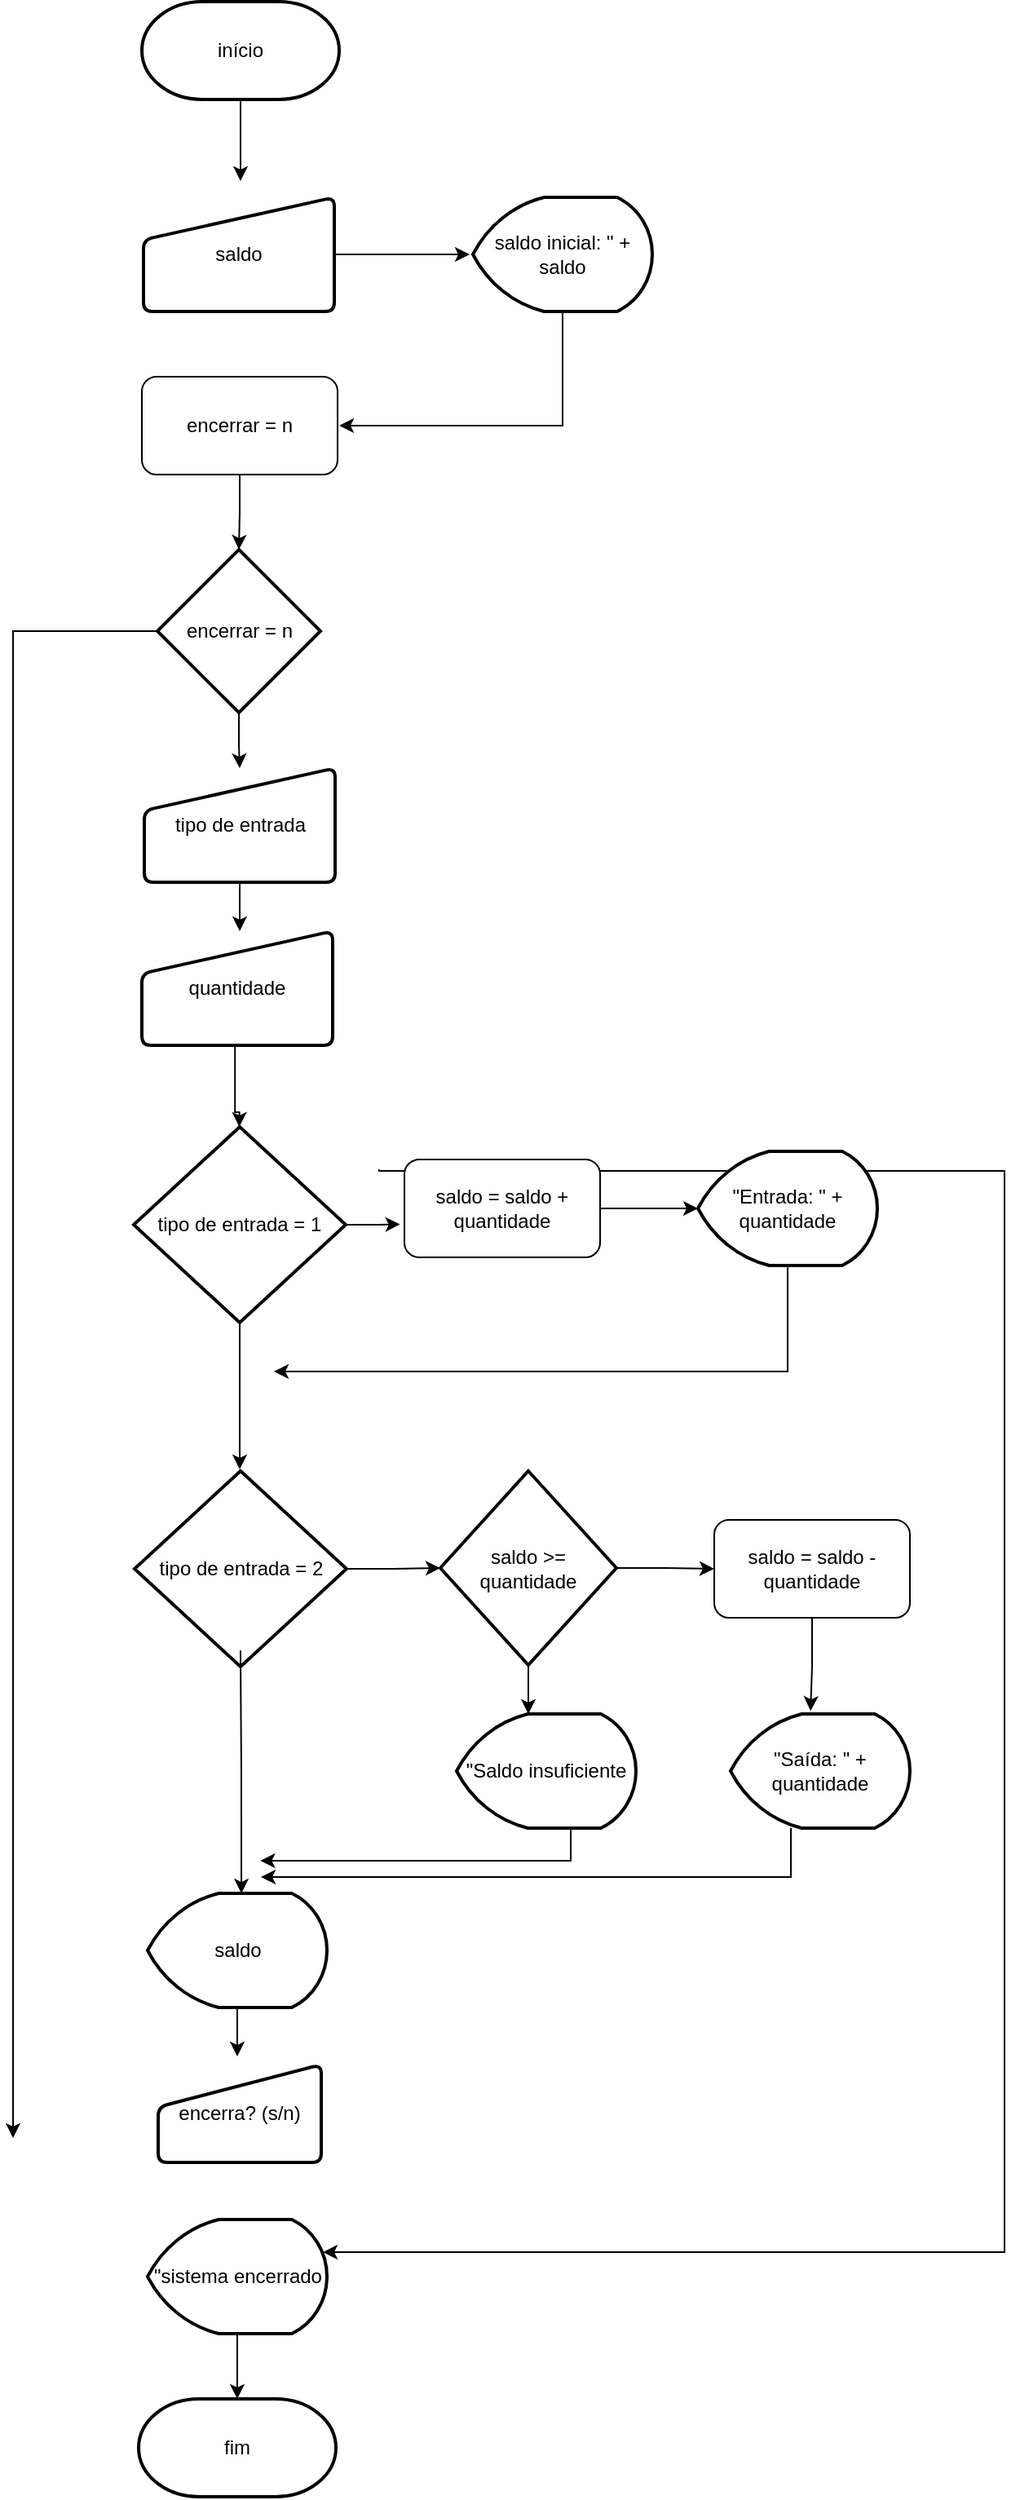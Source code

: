 <mxfile version="21.8.1" type="github">
  <diagram name="Page-1" id="edf60f1a-56cd-e834-aa8a-f176f3a09ee4">
    <mxGraphModel dx="1173" dy="691" grid="1" gridSize="10" guides="1" tooltips="1" connect="1" arrows="1" fold="1" page="1" pageScale="1" pageWidth="1100" pageHeight="850" background="none" math="0" shadow="0">
      <root>
        <mxCell id="0" />
        <mxCell id="1" parent="0" />
        <mxCell id="f7CogiV2m7Ih5-XFVE7t-22" style="edgeStyle=orthogonalEdgeStyle;rounded=0;orthogonalLoop=1;jettySize=auto;html=1;" edge="1" parent="1">
          <mxGeometry relative="1" as="geometry">
            <mxPoint x="120" y="1320" as="targetPoint" />
            <mxPoint x="210" y="396" as="sourcePoint" />
            <Array as="points">
              <mxPoint x="120" y="396" />
            </Array>
          </mxGeometry>
        </mxCell>
        <mxCell id="f7CogiV2m7Ih5-XFVE7t-23" style="edgeStyle=orthogonalEdgeStyle;rounded=0;orthogonalLoop=1;jettySize=auto;html=1;entryX=0.977;entryY=0.286;entryDx=0;entryDy=0;entryPerimeter=0;" edge="1" parent="1" target="f7CogiV2m7Ih5-XFVE7t-44">
          <mxGeometry relative="1" as="geometry">
            <mxPoint x="350" y="1390" as="targetPoint" />
            <mxPoint x="344.5" y="726.0" as="sourcePoint" />
            <Array as="points">
              <mxPoint x="345" y="727" />
              <mxPoint x="728" y="727" />
              <mxPoint x="728" y="1390" />
            </Array>
          </mxGeometry>
        </mxCell>
        <mxCell id="f7CogiV2m7Ih5-XFVE7t-24" style="edgeStyle=orthogonalEdgeStyle;rounded=0;orthogonalLoop=1;jettySize=auto;html=1;entryX=0.5;entryY=0;entryDx=0;entryDy=0;" edge="1" parent="1" source="f7CogiV2m7Ih5-XFVE7t-2" target="f7CogiV2m7Ih5-XFVE7t-9">
          <mxGeometry relative="1" as="geometry" />
        </mxCell>
        <mxCell id="f7CogiV2m7Ih5-XFVE7t-2" value="encerrar = n" style="strokeWidth=2;html=1;shape=mxgraph.flowchart.decision;whiteSpace=wrap;" vertex="1" parent="1">
          <mxGeometry x="208.5" y="346" width="100" height="100" as="geometry" />
        </mxCell>
        <mxCell id="f7CogiV2m7Ih5-XFVE7t-18" style="edgeStyle=orthogonalEdgeStyle;rounded=0;orthogonalLoop=1;jettySize=auto;html=1;" edge="1" parent="1" source="f7CogiV2m7Ih5-XFVE7t-6">
          <mxGeometry relative="1" as="geometry">
            <mxPoint x="400" y="165" as="targetPoint" />
          </mxGeometry>
        </mxCell>
        <mxCell id="f7CogiV2m7Ih5-XFVE7t-6" value="saldo" style="html=1;strokeWidth=2;shape=manualInput;whiteSpace=wrap;rounded=1;size=26;arcSize=11;" vertex="1" parent="1">
          <mxGeometry x="200" y="130" width="117" height="70" as="geometry" />
        </mxCell>
        <mxCell id="f7CogiV2m7Ih5-XFVE7t-19" style="edgeStyle=orthogonalEdgeStyle;rounded=0;orthogonalLoop=1;jettySize=auto;html=1;" edge="1" parent="1" source="f7CogiV2m7Ih5-XFVE7t-7">
          <mxGeometry relative="1" as="geometry">
            <mxPoint x="320" y="270" as="targetPoint" />
            <Array as="points">
              <mxPoint x="457" y="270" />
            </Array>
          </mxGeometry>
        </mxCell>
        <mxCell id="f7CogiV2m7Ih5-XFVE7t-7" value="saldo inicial: &quot; +&lt;br&gt;saldo" style="strokeWidth=2;html=1;shape=mxgraph.flowchart.display;whiteSpace=wrap;" vertex="1" parent="1">
          <mxGeometry x="402" y="130" width="110" height="70" as="geometry" />
        </mxCell>
        <mxCell id="f7CogiV2m7Ih5-XFVE7t-8" value="encerrar = n" style="rounded=1;whiteSpace=wrap;html=1;" vertex="1" parent="1">
          <mxGeometry x="199" y="240" width="120" height="60" as="geometry" />
        </mxCell>
        <mxCell id="f7CogiV2m7Ih5-XFVE7t-25" style="edgeStyle=orthogonalEdgeStyle;rounded=0;orthogonalLoop=1;jettySize=auto;html=1;" edge="1" parent="1" source="f7CogiV2m7Ih5-XFVE7t-9" target="f7CogiV2m7Ih5-XFVE7t-10">
          <mxGeometry relative="1" as="geometry">
            <Array as="points">
              <mxPoint x="259" y="580" />
              <mxPoint x="259" y="580" />
            </Array>
          </mxGeometry>
        </mxCell>
        <mxCell id="f7CogiV2m7Ih5-XFVE7t-9" value="tipo de entrada" style="html=1;strokeWidth=2;shape=manualInput;whiteSpace=wrap;rounded=1;size=26;arcSize=11;" vertex="1" parent="1">
          <mxGeometry x="200.5" y="480" width="117" height="70" as="geometry" />
        </mxCell>
        <mxCell id="f7CogiV2m7Ih5-XFVE7t-26" style="edgeStyle=orthogonalEdgeStyle;rounded=0;orthogonalLoop=1;jettySize=auto;html=1;entryX=0.5;entryY=0;entryDx=0;entryDy=0;entryPerimeter=0;exitX=0.488;exitY=0.984;exitDx=0;exitDy=0;exitPerimeter=0;" edge="1" parent="1" source="f7CogiV2m7Ih5-XFVE7t-10">
          <mxGeometry relative="1" as="geometry">
            <mxPoint x="258.75" y="700.0" as="targetPoint" />
            <mxPoint x="256.254" y="649.0" as="sourcePoint" />
            <Array as="points">
              <mxPoint x="256" y="691" />
              <mxPoint x="259" y="691" />
            </Array>
          </mxGeometry>
        </mxCell>
        <mxCell id="f7CogiV2m7Ih5-XFVE7t-10" value="quantidade" style="html=1;strokeWidth=2;shape=manualInput;whiteSpace=wrap;rounded=1;size=26;arcSize=11;" vertex="1" parent="1">
          <mxGeometry x="199" y="580" width="117" height="70" as="geometry" />
        </mxCell>
        <mxCell id="f7CogiV2m7Ih5-XFVE7t-29" style="edgeStyle=orthogonalEdgeStyle;rounded=0;orthogonalLoop=1;jettySize=auto;html=1;" edge="1" parent="1" source="f7CogiV2m7Ih5-XFVE7t-11">
          <mxGeometry relative="1" as="geometry">
            <mxPoint x="259" y="910" as="targetPoint" />
          </mxGeometry>
        </mxCell>
        <mxCell id="f7CogiV2m7Ih5-XFVE7t-11" value="tipo de entrada = 1" style="strokeWidth=2;html=1;shape=mxgraph.flowchart.decision;whiteSpace=wrap;" vertex="1" parent="1">
          <mxGeometry x="194" y="700" width="130" height="120" as="geometry" />
        </mxCell>
        <mxCell id="f7CogiV2m7Ih5-XFVE7t-12" value="saldo = saldo + quantidade" style="rounded=1;whiteSpace=wrap;html=1;" vertex="1" parent="1">
          <mxGeometry x="360" y="720" width="120" height="60" as="geometry" />
        </mxCell>
        <mxCell id="f7CogiV2m7Ih5-XFVE7t-30" style="edgeStyle=orthogonalEdgeStyle;rounded=0;orthogonalLoop=1;jettySize=auto;html=1;" edge="1" parent="1" source="f7CogiV2m7Ih5-XFVE7t-13">
          <mxGeometry relative="1" as="geometry">
            <mxPoint x="280" y="850" as="targetPoint" />
            <Array as="points">
              <mxPoint x="595" y="850" />
            </Array>
          </mxGeometry>
        </mxCell>
        <mxCell id="f7CogiV2m7Ih5-XFVE7t-13" value="&quot;Entrada: &quot; + quantidade" style="strokeWidth=2;html=1;shape=mxgraph.flowchart.display;whiteSpace=wrap;" vertex="1" parent="1">
          <mxGeometry x="540" y="715" width="110" height="70" as="geometry" />
        </mxCell>
        <mxCell id="f7CogiV2m7Ih5-XFVE7t-17" style="edgeStyle=orthogonalEdgeStyle;rounded=0;orthogonalLoop=1;jettySize=auto;html=1;" edge="1" parent="1" source="f7CogiV2m7Ih5-XFVE7t-14">
          <mxGeometry relative="1" as="geometry">
            <mxPoint x="259.5" y="120" as="targetPoint" />
          </mxGeometry>
        </mxCell>
        <mxCell id="f7CogiV2m7Ih5-XFVE7t-14" value="início" style="strokeWidth=2;html=1;shape=mxgraph.flowchart.terminator;whiteSpace=wrap;" vertex="1" parent="1">
          <mxGeometry x="199" y="10" width="121" height="60" as="geometry" />
        </mxCell>
        <mxCell id="f7CogiV2m7Ih5-XFVE7t-15" value="tipo de entrada = 2" style="strokeWidth=2;html=1;shape=mxgraph.flowchart.decision;whiteSpace=wrap;" vertex="1" parent="1">
          <mxGeometry x="194.5" y="911" width="130" height="120" as="geometry" />
        </mxCell>
        <mxCell id="f7CogiV2m7Ih5-XFVE7t-33" style="edgeStyle=orthogonalEdgeStyle;rounded=0;orthogonalLoop=1;jettySize=auto;html=1;" edge="1" parent="1" source="f7CogiV2m7Ih5-XFVE7t-16" target="f7CogiV2m7Ih5-XFVE7t-32">
          <mxGeometry relative="1" as="geometry" />
        </mxCell>
        <mxCell id="f7CogiV2m7Ih5-XFVE7t-16" value="saldo &amp;gt;= quantidade" style="strokeWidth=2;html=1;shape=mxgraph.flowchart.decision;whiteSpace=wrap;" vertex="1" parent="1">
          <mxGeometry x="382" y="911" width="108" height="119" as="geometry" />
        </mxCell>
        <mxCell id="f7CogiV2m7Ih5-XFVE7t-21" style="edgeStyle=orthogonalEdgeStyle;rounded=0;orthogonalLoop=1;jettySize=auto;html=1;entryX=0.5;entryY=0;entryDx=0;entryDy=0;entryPerimeter=0;" edge="1" parent="1" source="f7CogiV2m7Ih5-XFVE7t-8" target="f7CogiV2m7Ih5-XFVE7t-2">
          <mxGeometry relative="1" as="geometry" />
        </mxCell>
        <mxCell id="f7CogiV2m7Ih5-XFVE7t-27" style="edgeStyle=orthogonalEdgeStyle;rounded=0;orthogonalLoop=1;jettySize=auto;html=1;entryX=-0.022;entryY=0.662;entryDx=0;entryDy=0;entryPerimeter=0;" edge="1" parent="1" source="f7CogiV2m7Ih5-XFVE7t-11" target="f7CogiV2m7Ih5-XFVE7t-12">
          <mxGeometry relative="1" as="geometry" />
        </mxCell>
        <mxCell id="f7CogiV2m7Ih5-XFVE7t-28" style="edgeStyle=orthogonalEdgeStyle;rounded=0;orthogonalLoop=1;jettySize=auto;html=1;entryX=0;entryY=0.5;entryDx=0;entryDy=0;entryPerimeter=0;" edge="1" parent="1" source="f7CogiV2m7Ih5-XFVE7t-12" target="f7CogiV2m7Ih5-XFVE7t-13">
          <mxGeometry relative="1" as="geometry" />
        </mxCell>
        <mxCell id="f7CogiV2m7Ih5-XFVE7t-31" style="edgeStyle=orthogonalEdgeStyle;rounded=0;orthogonalLoop=1;jettySize=auto;html=1;entryX=0;entryY=0.5;entryDx=0;entryDy=0;entryPerimeter=0;" edge="1" parent="1" source="f7CogiV2m7Ih5-XFVE7t-15" target="f7CogiV2m7Ih5-XFVE7t-16">
          <mxGeometry relative="1" as="geometry" />
        </mxCell>
        <mxCell id="f7CogiV2m7Ih5-XFVE7t-32" value="saldo = saldo - quantidade" style="rounded=1;whiteSpace=wrap;html=1;" vertex="1" parent="1">
          <mxGeometry x="550" y="941" width="120" height="60" as="geometry" />
        </mxCell>
        <mxCell id="f7CogiV2m7Ih5-XFVE7t-39" style="edgeStyle=orthogonalEdgeStyle;rounded=0;orthogonalLoop=1;jettySize=auto;html=1;" edge="1" parent="1">
          <mxGeometry relative="1" as="geometry">
            <mxPoint x="272" y="1160" as="targetPoint" />
            <mxPoint x="597" y="1130" as="sourcePoint" />
            <Array as="points">
              <mxPoint x="597" y="1160" />
              <mxPoint x="302" y="1160" />
            </Array>
          </mxGeometry>
        </mxCell>
        <mxCell id="f7CogiV2m7Ih5-XFVE7t-34" value="&quot;Saída: &quot; + quantidade" style="strokeWidth=2;html=1;shape=mxgraph.flowchart.display;whiteSpace=wrap;" vertex="1" parent="1">
          <mxGeometry x="560" y="1060" width="110" height="70" as="geometry" />
        </mxCell>
        <mxCell id="f7CogiV2m7Ih5-XFVE7t-41" style="edgeStyle=orthogonalEdgeStyle;rounded=0;orthogonalLoop=1;jettySize=auto;html=1;" edge="1" parent="1">
          <mxGeometry relative="1" as="geometry">
            <mxPoint x="271.691" y="1150" as="targetPoint" />
            <mxPoint x="447.5" y="1130" as="sourcePoint" />
            <Array as="points">
              <mxPoint x="462" y="1130" />
              <mxPoint x="462" y="1150" />
              <mxPoint x="452" y="1150" />
            </Array>
          </mxGeometry>
        </mxCell>
        <mxCell id="f7CogiV2m7Ih5-XFVE7t-35" value="&quot;Saldo insuficiente" style="strokeWidth=2;html=1;shape=mxgraph.flowchart.display;whiteSpace=wrap;" vertex="1" parent="1">
          <mxGeometry x="392" y="1060" width="110" height="70" as="geometry" />
        </mxCell>
        <mxCell id="f7CogiV2m7Ih5-XFVE7t-43" style="edgeStyle=orthogonalEdgeStyle;rounded=0;orthogonalLoop=1;jettySize=auto;html=1;" edge="1" parent="1" source="f7CogiV2m7Ih5-XFVE7t-36">
          <mxGeometry relative="1" as="geometry">
            <mxPoint x="257.5" y="1270.0" as="targetPoint" />
          </mxGeometry>
        </mxCell>
        <mxCell id="f7CogiV2m7Ih5-XFVE7t-36" value="saldo" style="strokeWidth=2;html=1;shape=mxgraph.flowchart.display;whiteSpace=wrap;" vertex="1" parent="1">
          <mxGeometry x="202.5" y="1170" width="110" height="70" as="geometry" />
        </mxCell>
        <mxCell id="f7CogiV2m7Ih5-XFVE7t-37" style="edgeStyle=orthogonalEdgeStyle;rounded=0;orthogonalLoop=1;jettySize=auto;html=1;entryX=0.5;entryY=0;entryDx=0;entryDy=0;entryPerimeter=0;exitX=0.5;exitY=1;exitDx=0;exitDy=0;exitPerimeter=0;" edge="1" parent="1" source="f7CogiV2m7Ih5-XFVE7t-16">
          <mxGeometry relative="1" as="geometry">
            <mxPoint x="425" y="1030" as="sourcePoint" />
            <mxPoint x="436" y="1060" as="targetPoint" />
          </mxGeometry>
        </mxCell>
        <mxCell id="f7CogiV2m7Ih5-XFVE7t-38" style="edgeStyle=orthogonalEdgeStyle;rounded=0;orthogonalLoop=1;jettySize=auto;html=1;entryX=0.446;entryY=-0.027;entryDx=0;entryDy=0;entryPerimeter=0;" edge="1" parent="1" source="f7CogiV2m7Ih5-XFVE7t-32" target="f7CogiV2m7Ih5-XFVE7t-34">
          <mxGeometry relative="1" as="geometry" />
        </mxCell>
        <mxCell id="f7CogiV2m7Ih5-XFVE7t-40" style="edgeStyle=orthogonalEdgeStyle;rounded=0;orthogonalLoop=1;jettySize=auto;html=1;entryX=0.523;entryY=0.143;entryDx=0;entryDy=0;entryPerimeter=0;" edge="1" parent="1">
          <mxGeometry relative="1" as="geometry">
            <mxPoint x="259.492" y="1021" as="sourcePoint" />
            <mxPoint x="260.03" y="1170.01" as="targetPoint" />
          </mxGeometry>
        </mxCell>
        <mxCell id="f7CogiV2m7Ih5-XFVE7t-42" value="encerra? (s/n)" style="html=1;strokeWidth=2;shape=manualInput;whiteSpace=wrap;rounded=1;size=26;arcSize=11;" vertex="1" parent="1">
          <mxGeometry x="209" y="1275" width="100" height="60" as="geometry" />
        </mxCell>
        <mxCell id="f7CogiV2m7Ih5-XFVE7t-45" style="edgeStyle=orthogonalEdgeStyle;rounded=0;orthogonalLoop=1;jettySize=auto;html=1;" edge="1" parent="1" source="f7CogiV2m7Ih5-XFVE7t-44">
          <mxGeometry relative="1" as="geometry">
            <mxPoint x="257.5" y="1480.0" as="targetPoint" />
          </mxGeometry>
        </mxCell>
        <mxCell id="f7CogiV2m7Ih5-XFVE7t-44" value="&quot;sistema encerrado" style="strokeWidth=2;html=1;shape=mxgraph.flowchart.display;whiteSpace=wrap;" vertex="1" parent="1">
          <mxGeometry x="202.5" y="1370" width="110" height="70" as="geometry" />
        </mxCell>
        <mxCell id="f7CogiV2m7Ih5-XFVE7t-46" value="fim" style="strokeWidth=2;html=1;shape=mxgraph.flowchart.terminator;whiteSpace=wrap;" vertex="1" parent="1">
          <mxGeometry x="197" y="1480" width="121" height="60" as="geometry" />
        </mxCell>
      </root>
    </mxGraphModel>
  </diagram>
</mxfile>
